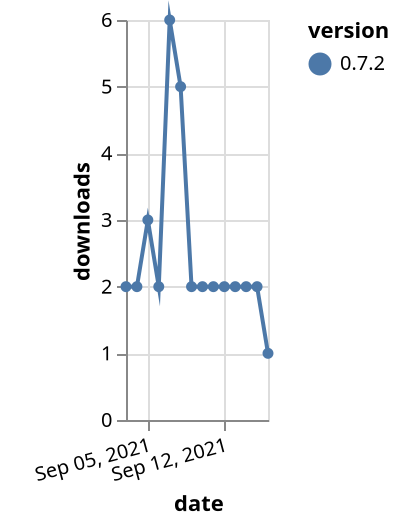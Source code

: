 {"$schema": "https://vega.github.io/schema/vega-lite/v5.json", "description": "A simple bar chart with embedded data.", "data": {"values": [{"date": "2021-09-03", "total": 2047, "delta": 2, "version": "0.7.2"}, {"date": "2021-09-04", "total": 2049, "delta": 2, "version": "0.7.2"}, {"date": "2021-09-05", "total": 2052, "delta": 3, "version": "0.7.2"}, {"date": "2021-09-06", "total": 2054, "delta": 2, "version": "0.7.2"}, {"date": "2021-09-07", "total": 2060, "delta": 6, "version": "0.7.2"}, {"date": "2021-09-08", "total": 2065, "delta": 5, "version": "0.7.2"}, {"date": "2021-09-09", "total": 2067, "delta": 2, "version": "0.7.2"}, {"date": "2021-09-10", "total": 2069, "delta": 2, "version": "0.7.2"}, {"date": "2021-09-11", "total": 2071, "delta": 2, "version": "0.7.2"}, {"date": "2021-09-12", "total": 2073, "delta": 2, "version": "0.7.2"}, {"date": "2021-09-13", "total": 2075, "delta": 2, "version": "0.7.2"}, {"date": "2021-09-14", "total": 2077, "delta": 2, "version": "0.7.2"}, {"date": "2021-09-15", "total": 2079, "delta": 2, "version": "0.7.2"}, {"date": "2021-09-16", "total": 2080, "delta": 1, "version": "0.7.2"}]}, "width": "container", "mark": {"type": "line", "point": {"filled": true}}, "encoding": {"x": {"field": "date", "type": "temporal", "timeUnit": "yearmonthdate", "title": "date", "axis": {"labelAngle": -15}}, "y": {"field": "delta", "type": "quantitative", "title": "downloads"}, "color": {"field": "version", "type": "nominal"}, "tooltip": {"field": "delta"}}}